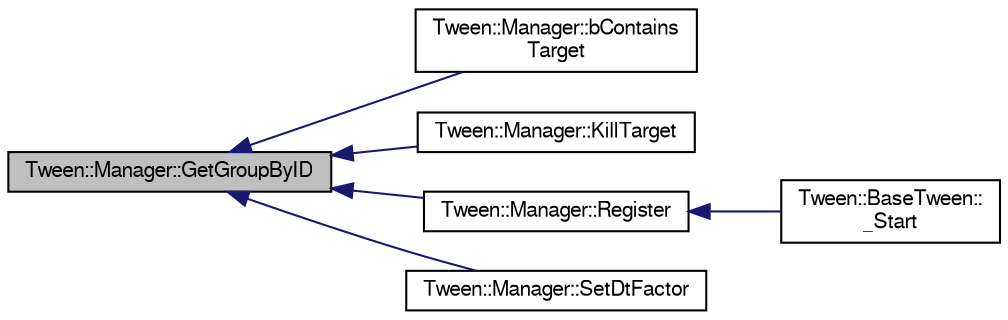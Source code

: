 digraph "Tween::Manager::GetGroupByID"
{
  bgcolor="transparent";
  edge [fontname="FreeSans",fontsize="10",labelfontname="FreeSans",labelfontsize="10"];
  node [fontname="FreeSans",fontsize="10",shape=record];
  rankdir="LR";
  Node1 [label="Tween::Manager::GetGroupByID",height=0.2,width=0.4,color="black", fillcolor="grey75", style="filled" fontcolor="black"];
  Node1 -> Node2 [dir="back",color="midnightblue",fontsize="10",style="solid",fontname="FreeSans"];
  Node2 [label="Tween::Manager::bContains\lTarget",height=0.2,width=0.4,color="black",URL="$classTween_1_1Manager.html#a06a6a484a54223b6690c543b5265f4b6"];
  Node1 -> Node3 [dir="back",color="midnightblue",fontsize="10",style="solid",fontname="FreeSans"];
  Node3 [label="Tween::Manager::KillTarget",height=0.2,width=0.4,color="black",URL="$classTween_1_1Manager.html#a98377c19cd1f7e209fd201d6bcd90ccc"];
  Node1 -> Node4 [dir="back",color="midnightblue",fontsize="10",style="solid",fontname="FreeSans"];
  Node4 [label="Tween::Manager::Register",height=0.2,width=0.4,color="black",URL="$classTween_1_1Manager.html#aabbdcc8759a973eddb6411946904105a"];
  Node4 -> Node5 [dir="back",color="midnightblue",fontsize="10",style="solid",fontname="FreeSans"];
  Node5 [label="Tween::BaseTween::\l_Start",height=0.2,width=0.4,color="black",URL="$classTween_1_1BaseTween.html#ada403e4f9b9f8e1b12dc4c494e365ac3"];
  Node1 -> Node6 [dir="back",color="midnightblue",fontsize="10",style="solid",fontname="FreeSans"];
  Node6 [label="Tween::Manager::SetDtFactor",height=0.2,width=0.4,color="black",URL="$classTween_1_1Manager.html#a937a9c4732362eedb7dbaaa6d2f5061d"];
}
